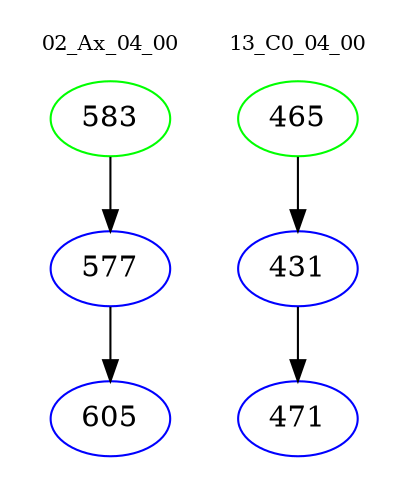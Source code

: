 digraph{
subgraph cluster_0 {
color = white
label = "02_Ax_04_00";
fontsize=10;
T0_583 [label="583", color="green"]
T0_583 -> T0_577 [color="black"]
T0_577 [label="577", color="blue"]
T0_577 -> T0_605 [color="black"]
T0_605 [label="605", color="blue"]
}
subgraph cluster_1 {
color = white
label = "13_C0_04_00";
fontsize=10;
T1_465 [label="465", color="green"]
T1_465 -> T1_431 [color="black"]
T1_431 [label="431", color="blue"]
T1_431 -> T1_471 [color="black"]
T1_471 [label="471", color="blue"]
}
}
